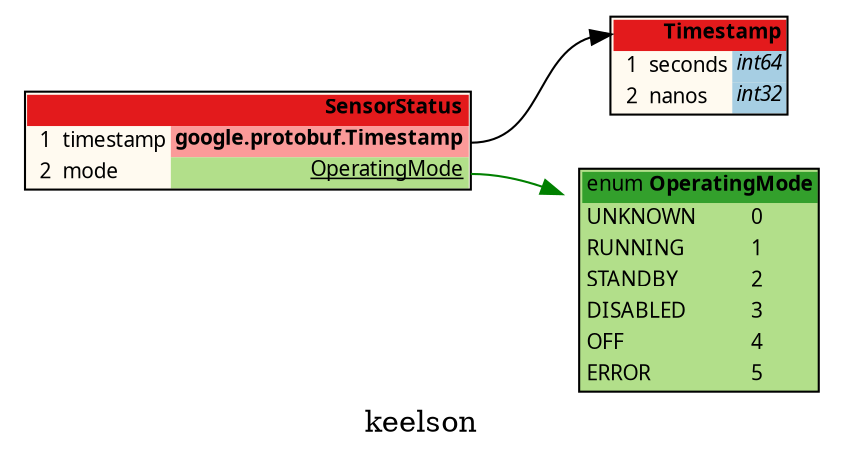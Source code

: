 /*
	do not edit:
	auto-generated by github.com/seamia/protodot
*/
digraph protodot {

	/* package:   keelson */
	/* source:    messages/payloads/SensorStatus.proto */
	/* selection: .SensorStatus */

	rankdir=LR;
	label="keelson";
	tooltip="keelson";
	bgcolor="transparent"

	node [
		shape=plaintext
		fontsize=10
		fontname="Ubuntu"
	];


	/* ------ nodes ------ */
	Node_Ja_101	[shape=plaintext tooltip="keelson.SensorStatus" label=<<TABLE BORDER="1" CELLBORDER="0" CELLSPACING="0" BGCOLOR="#fffaf0"><TR><TD COLSPAN="4" PORT="header" BGCOLOR="#e31a1c" ALIGN="right"><b>SensorStatus</b></TD></TR><TR><TD ALIGN="right"></TD><TD ALIGN="right">1</TD><TD ALIGN="left">timestamp</TD><TD BGCOLOR="#fb9a99" PORT="potimestamp" ALIGN="right"><b>google.protobuf.Timestamp</b></TD></TR><TR><TD ALIGN="right"></TD><TD ALIGN="right">2</TD><TD ALIGN="left">mode</TD><TD BGCOLOR="#b2df8a" PORT="pomode" ALIGN="right"><u>OperatingMode</u></TD></TR></TABLE>>];
	Node_Ja_102	[shape=plaintext tooltip="OperatingMode" label=<<TABLE BORDER="1" CELLBORDER="0" CELLSPACING="0" BGCOLOR="#b2df8a"><TR><TD COLSPAN="2" PORT="header" BGCOLOR="#33a02c" ALIGN="right">enum <b>OperatingMode</b></TD></TR><TR><TD BGCOLOR="#b2df8a" ALIGN="left">UNKNOWN</TD><TD BGCOLOR="#b2df8a" ALIGN="left">0</TD></TR><TR><TD BGCOLOR="#b2df8a" ALIGN="left">RUNNING</TD><TD BGCOLOR="#b2df8a" ALIGN="left">1</TD></TR><TR><TD BGCOLOR="#b2df8a" ALIGN="left">STANDBY</TD><TD BGCOLOR="#b2df8a" ALIGN="left">2</TD></TR><TR><TD BGCOLOR="#b2df8a" ALIGN="left">DISABLED</TD><TD BGCOLOR="#b2df8a" ALIGN="left">3</TD></TR><TR><TD BGCOLOR="#b2df8a" ALIGN="left">OFF</TD><TD BGCOLOR="#b2df8a" ALIGN="left">4</TD></TR><TR><TD BGCOLOR="#b2df8a" ALIGN="left">ERROR</TD><TD BGCOLOR="#b2df8a" ALIGN="left">5</TD></TR></TABLE>>];
	Node_Ja_100	[shape=plaintext tooltip="google.protobuf.Timestamp" label=<<TABLE BORDER="1" CELLBORDER="0" CELLSPACING="0" BGCOLOR="#fffaf0"><TR><TD COLSPAN="4" PORT="header" BGCOLOR="#e31a1c" ALIGN="right"><b>Timestamp</b></TD></TR><TR><TD ALIGN="right"></TD><TD ALIGN="right">1</TD><TD ALIGN="left">seconds</TD><TD BGCOLOR="#a6cee3" PORT="poseconds" ALIGN="right" TITLE="int64"><i>int64</i></TD></TR><TR><TD ALIGN="right"></TD><TD ALIGN="right">2</TD><TD ALIGN="left">nanos</TD><TD BGCOLOR="#a6cee3" PORT="ponanos" ALIGN="right" TITLE="int32"><i>int32</i></TD></TR></TABLE>>];

	/* ------ connections ------ */
	Node_Ja_101:pomode:e	-> Node_Ja_102 [color="#008000" tooltip="Ja_101 --> Ja_102"];
	Node_Ja_101:potimestamp:e	-> Node_Ja_100:header [color="#000000" tooltip="Ja_101 --> Ja_100"];

	/* generated by github.com/seamia/protodot on Thursday, 08-May-25 19:23:50 UTC */
}
